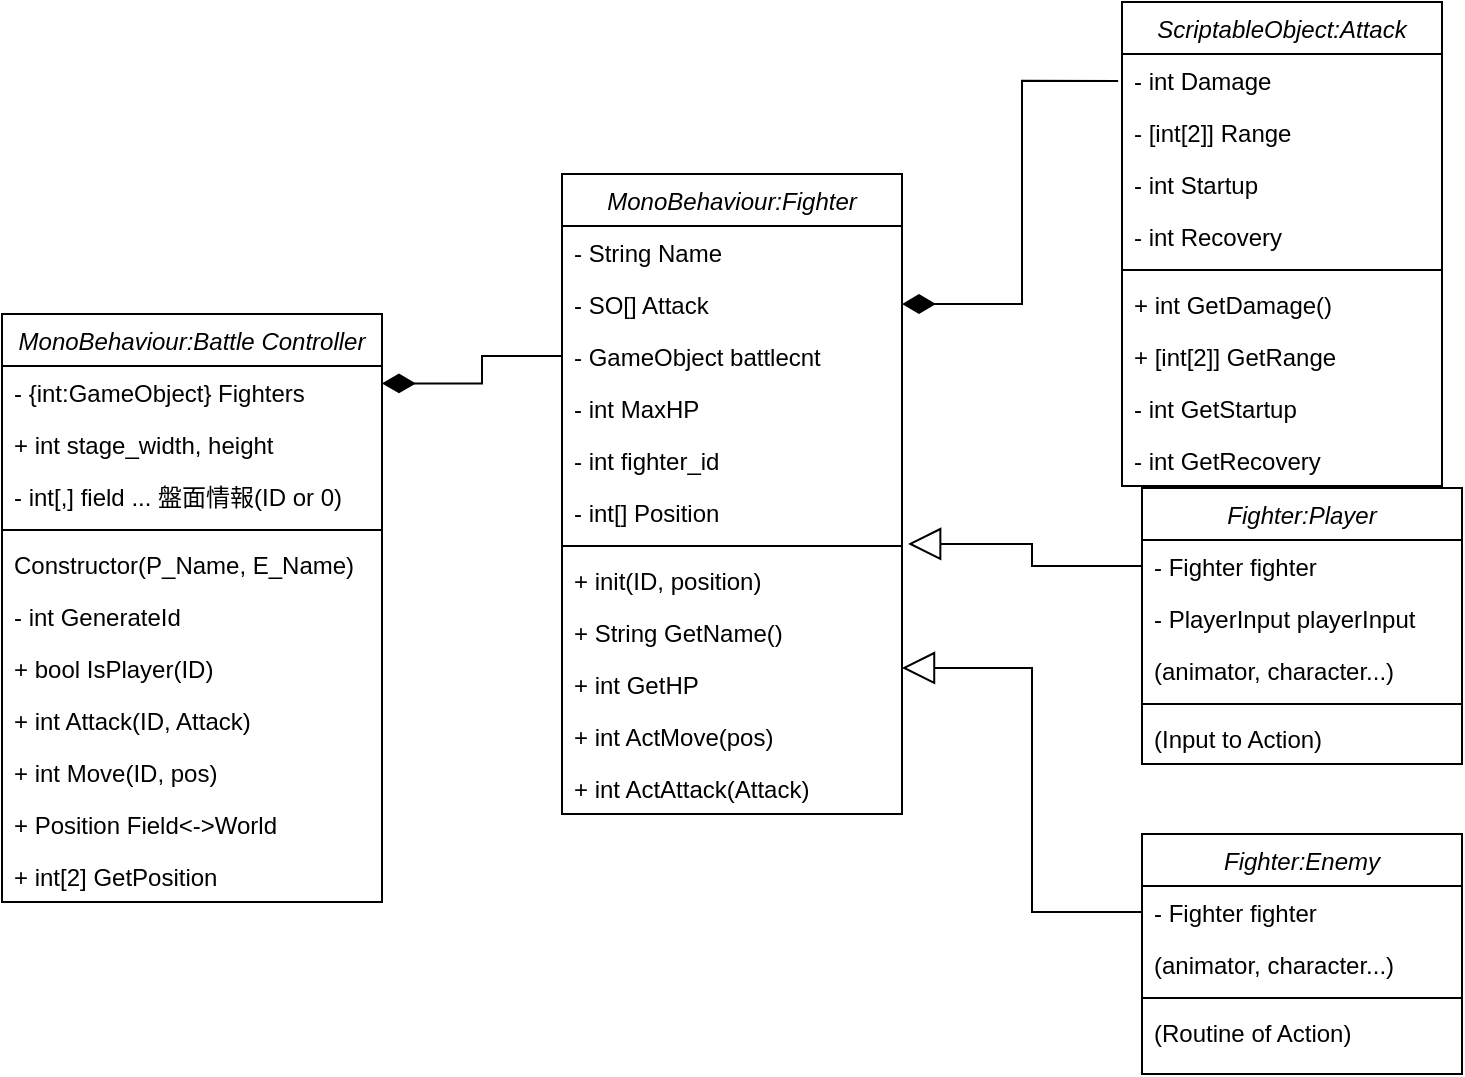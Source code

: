 <mxfile version="20.2.3" type="device"><diagram id="C5RBs43oDa-KdzZeNtuy" name="Page-1"><mxGraphModel dx="460" dy="824" grid="1" gridSize="10" guides="1" tooltips="1" connect="1" arrows="1" fold="1" page="1" pageScale="1" pageWidth="827" pageHeight="1169" math="0" shadow="0"><root><mxCell id="WIyWlLk6GJQsqaUBKTNV-0"/><mxCell id="WIyWlLk6GJQsqaUBKTNV-1" parent="WIyWlLk6GJQsqaUBKTNV-0"/><mxCell id="zkfFHV4jXpPFQw0GAbJ--0" value="MonoBehaviour:Battle Controller" style="swimlane;fontStyle=2;align=center;verticalAlign=top;childLayout=stackLayout;horizontal=1;startSize=26;horizontalStack=0;resizeParent=1;resizeLast=0;collapsible=1;marginBottom=0;rounded=0;shadow=0;strokeWidth=1;" parent="WIyWlLk6GJQsqaUBKTNV-1" vertex="1"><mxGeometry x="260" y="360" width="190" height="294" as="geometry"><mxRectangle x="230" y="140" width="160" height="26" as="alternateBounds"/></mxGeometry></mxCell><mxCell id="zkfFHV4jXpPFQw0GAbJ--1" value="- {int:GameObject} Fighters" style="text;align=left;verticalAlign=top;spacingLeft=4;spacingRight=4;overflow=hidden;rotatable=0;points=[[0,0.5],[1,0.5]];portConstraint=eastwest;" parent="zkfFHV4jXpPFQw0GAbJ--0" vertex="1"><mxGeometry y="26" width="190" height="26" as="geometry"/></mxCell><mxCell id="zkfFHV4jXpPFQw0GAbJ--2" value="+ int stage_width, height" style="text;align=left;verticalAlign=top;spacingLeft=4;spacingRight=4;overflow=hidden;rotatable=0;points=[[0,0.5],[1,0.5]];portConstraint=eastwest;rounded=0;shadow=0;html=0;" parent="zkfFHV4jXpPFQw0GAbJ--0" vertex="1"><mxGeometry y="52" width="190" height="26" as="geometry"/></mxCell><mxCell id="LBFD0od-08_grkFJYdfv-2" value="- int[,] field ... 盤面情報(ID or 0)" style="text;align=left;verticalAlign=top;spacingLeft=4;spacingRight=4;overflow=hidden;rotatable=0;points=[[0,0.5],[1,0.5]];portConstraint=eastwest;rounded=0;shadow=0;html=0;" parent="zkfFHV4jXpPFQw0GAbJ--0" vertex="1"><mxGeometry y="78" width="190" height="26" as="geometry"/></mxCell><mxCell id="zkfFHV4jXpPFQw0GAbJ--4" value="" style="line;html=1;strokeWidth=1;align=left;verticalAlign=middle;spacingTop=-1;spacingLeft=3;spacingRight=3;rotatable=0;labelPosition=right;points=[];portConstraint=eastwest;" parent="zkfFHV4jXpPFQw0GAbJ--0" vertex="1"><mxGeometry y="104" width="190" height="8" as="geometry"/></mxCell><mxCell id="zkfFHV4jXpPFQw0GAbJ--5" value="Constructor(P_Name, E_Name)" style="text;align=left;verticalAlign=top;spacingLeft=4;spacingRight=4;overflow=hidden;rotatable=0;points=[[0,0.5],[1,0.5]];portConstraint=eastwest;" parent="zkfFHV4jXpPFQw0GAbJ--0" vertex="1"><mxGeometry y="112" width="190" height="26" as="geometry"/></mxCell><mxCell id="LBFD0od-08_grkFJYdfv-3" value="- int GenerateId" style="text;align=left;verticalAlign=top;spacingLeft=4;spacingRight=4;overflow=hidden;rotatable=0;points=[[0,0.5],[1,0.5]];portConstraint=eastwest;" parent="zkfFHV4jXpPFQw0GAbJ--0" vertex="1"><mxGeometry y="138" width="190" height="26" as="geometry"/></mxCell><mxCell id="LBFD0od-08_grkFJYdfv-4" value="+ bool IsPlayer(ID)" style="text;align=left;verticalAlign=top;spacingLeft=4;spacingRight=4;overflow=hidden;rotatable=0;points=[[0,0.5],[1,0.5]];portConstraint=eastwest;" parent="zkfFHV4jXpPFQw0GAbJ--0" vertex="1"><mxGeometry y="164" width="190" height="26" as="geometry"/></mxCell><mxCell id="5D3c1ZcxEYE5AJfTV_om-10" value="+ int Attack(ID, Attack)" style="text;align=left;verticalAlign=top;spacingLeft=4;spacingRight=4;overflow=hidden;rotatable=0;points=[[0,0.5],[1,0.5]];portConstraint=eastwest;" parent="zkfFHV4jXpPFQw0GAbJ--0" vertex="1"><mxGeometry y="190" width="190" height="26" as="geometry"/></mxCell><mxCell id="5D3c1ZcxEYE5AJfTV_om-11" value="+ int Move(ID, pos)" style="text;align=left;verticalAlign=top;spacingLeft=4;spacingRight=4;overflow=hidden;rotatable=0;points=[[0,0.5],[1,0.5]];portConstraint=eastwest;" parent="zkfFHV4jXpPFQw0GAbJ--0" vertex="1"><mxGeometry y="216" width="190" height="26" as="geometry"/></mxCell><mxCell id="LBFD0od-08_grkFJYdfv-0" value="+ Position Field&lt;-&gt;World" style="text;align=left;verticalAlign=top;spacingLeft=4;spacingRight=4;overflow=hidden;rotatable=0;points=[[0,0.5],[1,0.5]];portConstraint=eastwest;rounded=0;shadow=0;html=0;" parent="zkfFHV4jXpPFQw0GAbJ--0" vertex="1"><mxGeometry y="242" width="190" height="26" as="geometry"/></mxCell><mxCell id="LBFD0od-08_grkFJYdfv-5" value="+ int[2] GetPosition" style="text;align=left;verticalAlign=top;spacingLeft=4;spacingRight=4;overflow=hidden;rotatable=0;points=[[0,0.5],[1,0.5]];portConstraint=eastwest;" parent="zkfFHV4jXpPFQw0GAbJ--0" vertex="1"><mxGeometry y="268" width="190" height="26" as="geometry"/></mxCell><mxCell id="5D3c1ZcxEYE5AJfTV_om-0" value="MonoBehaviour:Fighter" style="swimlane;fontStyle=2;align=center;verticalAlign=top;childLayout=stackLayout;horizontal=1;startSize=26;horizontalStack=0;resizeParent=1;resizeLast=0;collapsible=1;marginBottom=0;rounded=0;shadow=0;strokeWidth=1;" parent="WIyWlLk6GJQsqaUBKTNV-1" vertex="1"><mxGeometry x="540" y="290" width="170" height="320" as="geometry"><mxRectangle x="480" y="120" width="160" height="26" as="alternateBounds"/></mxGeometry></mxCell><mxCell id="5D3c1ZcxEYE5AJfTV_om-1" value="- String Name" style="text;align=left;verticalAlign=top;spacingLeft=4;spacingRight=4;overflow=hidden;rotatable=0;points=[[0,0.5],[1,0.5]];portConstraint=eastwest;" parent="5D3c1ZcxEYE5AJfTV_om-0" vertex="1"><mxGeometry y="26" width="170" height="26" as="geometry"/></mxCell><mxCell id="5D3c1ZcxEYE5AJfTV_om-2" value="- SO[] Attack" style="text;align=left;verticalAlign=top;spacingLeft=4;spacingRight=4;overflow=hidden;rotatable=0;points=[[0,0.5],[1,0.5]];portConstraint=eastwest;rounded=0;shadow=0;html=0;" parent="5D3c1ZcxEYE5AJfTV_om-0" vertex="1"><mxGeometry y="52" width="170" height="26" as="geometry"/></mxCell><mxCell id="5D3c1ZcxEYE5AJfTV_om-3" value="- GameObject battlecnt" style="text;align=left;verticalAlign=top;spacingLeft=4;spacingRight=4;overflow=hidden;rotatable=0;points=[[0,0.5],[1,0.5]];portConstraint=eastwest;rounded=0;shadow=0;html=0;" parent="5D3c1ZcxEYE5AJfTV_om-0" vertex="1"><mxGeometry y="78" width="170" height="26" as="geometry"/></mxCell><mxCell id="vp9SrBV7U7sRIl8dfqXO-21" value="- int MaxHP" style="text;align=left;verticalAlign=top;spacingLeft=4;spacingRight=4;overflow=hidden;rotatable=0;points=[[0,0.5],[1,0.5]];portConstraint=eastwest;rounded=0;shadow=0;html=0;" parent="5D3c1ZcxEYE5AJfTV_om-0" vertex="1"><mxGeometry y="104" width="170" height="26" as="geometry"/></mxCell><mxCell id="vp9SrBV7U7sRIl8dfqXO-3" value="- int fighter_id" style="text;align=left;verticalAlign=top;spacingLeft=4;spacingRight=4;overflow=hidden;rotatable=0;points=[[0,0.5],[1,0.5]];portConstraint=eastwest;rounded=0;shadow=0;html=0;" parent="5D3c1ZcxEYE5AJfTV_om-0" vertex="1"><mxGeometry y="130" width="170" height="26" as="geometry"/></mxCell><mxCell id="5D3c1ZcxEYE5AJfTV_om-8" value="- int[] Position" style="text;align=left;verticalAlign=top;spacingLeft=4;spacingRight=4;overflow=hidden;rotatable=0;points=[[0,0.5],[1,0.5]];portConstraint=eastwest;rounded=0;shadow=0;html=0;" parent="5D3c1ZcxEYE5AJfTV_om-0" vertex="1"><mxGeometry y="156" width="170" height="26" as="geometry"/></mxCell><mxCell id="5D3c1ZcxEYE5AJfTV_om-4" value="" style="line;html=1;strokeWidth=1;align=left;verticalAlign=middle;spacingTop=-1;spacingLeft=3;spacingRight=3;rotatable=0;labelPosition=right;points=[];portConstraint=eastwest;" parent="5D3c1ZcxEYE5AJfTV_om-0" vertex="1"><mxGeometry y="182" width="170" height="8" as="geometry"/></mxCell><mxCell id="5D3c1ZcxEYE5AJfTV_om-9" value="+ init(ID, position)" style="text;align=left;verticalAlign=top;spacingLeft=4;spacingRight=4;overflow=hidden;rotatable=0;points=[[0,0.5],[1,0.5]];portConstraint=eastwest;rounded=0;shadow=0;html=0;" parent="5D3c1ZcxEYE5AJfTV_om-0" vertex="1"><mxGeometry y="190" width="170" height="26" as="geometry"/></mxCell><mxCell id="5D3c1ZcxEYE5AJfTV_om-5" value="+ String GetName()" style="text;align=left;verticalAlign=top;spacingLeft=4;spacingRight=4;overflow=hidden;rotatable=0;points=[[0,0.5],[1,0.5]];portConstraint=eastwest;" parent="5D3c1ZcxEYE5AJfTV_om-0" vertex="1"><mxGeometry y="216" width="170" height="26" as="geometry"/></mxCell><mxCell id="vp9SrBV7U7sRIl8dfqXO-22" value="+ int GetHP" style="text;align=left;verticalAlign=top;spacingLeft=4;spacingRight=4;overflow=hidden;rotatable=0;points=[[0,0.5],[1,0.5]];portConstraint=eastwest;" parent="5D3c1ZcxEYE5AJfTV_om-0" vertex="1"><mxGeometry y="242" width="170" height="26" as="geometry"/></mxCell><mxCell id="vp9SrBV7U7sRIl8dfqXO-2" value="+ int ActMove(pos)" style="text;align=left;verticalAlign=top;spacingLeft=4;spacingRight=4;overflow=hidden;rotatable=0;points=[[0,0.5],[1,0.5]];portConstraint=eastwest;" parent="5D3c1ZcxEYE5AJfTV_om-0" vertex="1"><mxGeometry y="268" width="170" height="26" as="geometry"/></mxCell><mxCell id="vp9SrBV7U7sRIl8dfqXO-5" value="+ int ActAttack(Attack)" style="text;align=left;verticalAlign=top;spacingLeft=4;spacingRight=4;overflow=hidden;rotatable=0;points=[[0,0.5],[1,0.5]];portConstraint=eastwest;" parent="5D3c1ZcxEYE5AJfTV_om-0" vertex="1"><mxGeometry y="294" width="170" height="26" as="geometry"/></mxCell><mxCell id="5D3c1ZcxEYE5AJfTV_om-13" value="Fighter:Player" style="swimlane;fontStyle=2;align=center;verticalAlign=top;childLayout=stackLayout;horizontal=1;startSize=26;horizontalStack=0;resizeParent=1;resizeLast=0;collapsible=1;marginBottom=0;rounded=0;shadow=0;strokeWidth=1;" parent="WIyWlLk6GJQsqaUBKTNV-1" vertex="1"><mxGeometry x="830" y="447" width="160" height="138" as="geometry"><mxRectangle x="480" y="120" width="160" height="26" as="alternateBounds"/></mxGeometry></mxCell><mxCell id="5D3c1ZcxEYE5AJfTV_om-15" value="- Fighter fighter" style="text;align=left;verticalAlign=top;spacingLeft=4;spacingRight=4;overflow=hidden;rotatable=0;points=[[0,0.5],[1,0.5]];portConstraint=eastwest;rounded=0;shadow=0;html=0;" parent="5D3c1ZcxEYE5AJfTV_om-13" vertex="1"><mxGeometry y="26" width="160" height="26" as="geometry"/></mxCell><mxCell id="vp9SrBV7U7sRIl8dfqXO-0" value="- PlayerInput playerInput" style="text;align=left;verticalAlign=top;spacingLeft=4;spacingRight=4;overflow=hidden;rotatable=0;points=[[0,0.5],[1,0.5]];portConstraint=eastwest;rounded=0;shadow=0;html=0;" parent="5D3c1ZcxEYE5AJfTV_om-13" vertex="1"><mxGeometry y="52" width="160" height="26" as="geometry"/></mxCell><mxCell id="vp9SrBV7U7sRIl8dfqXO-4" value="(animator, character...)" style="text;align=left;verticalAlign=top;spacingLeft=4;spacingRight=4;overflow=hidden;rotatable=0;points=[[0,0.5],[1,0.5]];portConstraint=eastwest;rounded=0;shadow=0;html=0;" parent="5D3c1ZcxEYE5AJfTV_om-13" vertex="1"><mxGeometry y="78" width="160" height="26" as="geometry"/></mxCell><mxCell id="5D3c1ZcxEYE5AJfTV_om-18" value="" style="line;html=1;strokeWidth=1;align=left;verticalAlign=middle;spacingTop=-1;spacingLeft=3;spacingRight=3;rotatable=0;labelPosition=right;points=[];portConstraint=eastwest;" parent="5D3c1ZcxEYE5AJfTV_om-13" vertex="1"><mxGeometry y="104" width="160" height="8" as="geometry"/></mxCell><mxCell id="5D3c1ZcxEYE5AJfTV_om-20" value="(Input to Action)" style="text;align=left;verticalAlign=top;spacingLeft=4;spacingRight=4;overflow=hidden;rotatable=0;points=[[0,0.5],[1,0.5]];portConstraint=eastwest;" parent="5D3c1ZcxEYE5AJfTV_om-13" vertex="1"><mxGeometry y="112" width="160" height="26" as="geometry"/></mxCell><mxCell id="vp9SrBV7U7sRIl8dfqXO-6" style="edgeStyle=orthogonalEdgeStyle;rounded=0;orthogonalLoop=1;jettySize=auto;html=1;exitX=0;exitY=0.5;exitDx=0;exitDy=0;entryX=1;entryY=0.118;entryDx=0;entryDy=0;entryPerimeter=0;endArrow=diamondThin;endFill=1;strokeWidth=1;endSize=14;" parent="WIyWlLk6GJQsqaUBKTNV-1" source="5D3c1ZcxEYE5AJfTV_om-3" target="zkfFHV4jXpPFQw0GAbJ--0" edge="1"><mxGeometry relative="1" as="geometry"/></mxCell><mxCell id="vp9SrBV7U7sRIl8dfqXO-7" value="ScriptableObject:Attack" style="swimlane;fontStyle=2;align=center;verticalAlign=top;childLayout=stackLayout;horizontal=1;startSize=26;horizontalStack=0;resizeParent=1;resizeParentMax=0;resizeLast=0;collapsible=1;marginBottom=0;" parent="WIyWlLk6GJQsqaUBKTNV-1" vertex="1"><mxGeometry x="820" y="204" width="160" height="242" as="geometry"/></mxCell><mxCell id="vp9SrBV7U7sRIl8dfqXO-12" value="- int Damage" style="text;strokeColor=none;fillColor=none;align=left;verticalAlign=top;spacingLeft=4;spacingRight=4;overflow=hidden;rotatable=0;points=[[0,0.5],[1,0.5]];portConstraint=eastwest;" parent="vp9SrBV7U7sRIl8dfqXO-7" vertex="1"><mxGeometry y="26" width="160" height="26" as="geometry"/></mxCell><mxCell id="eFKExTbwsAx-4g3mwdZv-1" value="- [int[2]] Range" style="text;strokeColor=none;fillColor=none;align=left;verticalAlign=top;spacingLeft=4;spacingRight=4;overflow=hidden;rotatable=0;points=[[0,0.5],[1,0.5]];portConstraint=eastwest;" vertex="1" parent="vp9SrBV7U7sRIl8dfqXO-7"><mxGeometry y="52" width="160" height="26" as="geometry"/></mxCell><mxCell id="vp9SrBV7U7sRIl8dfqXO-8" value="- int Startup" style="text;strokeColor=none;fillColor=none;align=left;verticalAlign=top;spacingLeft=4;spacingRight=4;overflow=hidden;rotatable=0;points=[[0,0.5],[1,0.5]];portConstraint=eastwest;" parent="vp9SrBV7U7sRIl8dfqXO-7" vertex="1"><mxGeometry y="78" width="160" height="26" as="geometry"/></mxCell><mxCell id="eFKExTbwsAx-4g3mwdZv-0" value="- int Recovery" style="text;strokeColor=none;fillColor=none;align=left;verticalAlign=top;spacingLeft=4;spacingRight=4;overflow=hidden;rotatable=0;points=[[0,0.5],[1,0.5]];portConstraint=eastwest;" vertex="1" parent="vp9SrBV7U7sRIl8dfqXO-7"><mxGeometry y="104" width="160" height="26" as="geometry"/></mxCell><mxCell id="vp9SrBV7U7sRIl8dfqXO-9" value="" style="line;strokeWidth=1;fillColor=none;align=left;verticalAlign=middle;spacingTop=-1;spacingLeft=3;spacingRight=3;rotatable=0;labelPosition=right;points=[];portConstraint=eastwest;" parent="vp9SrBV7U7sRIl8dfqXO-7" vertex="1"><mxGeometry y="130" width="160" height="8" as="geometry"/></mxCell><mxCell id="vp9SrBV7U7sRIl8dfqXO-10" value="+ int GetDamage()" style="text;strokeColor=none;fillColor=none;align=left;verticalAlign=top;spacingLeft=4;spacingRight=4;overflow=hidden;rotatable=0;points=[[0,0.5],[1,0.5]];portConstraint=eastwest;" parent="vp9SrBV7U7sRIl8dfqXO-7" vertex="1"><mxGeometry y="138" width="160" height="26" as="geometry"/></mxCell><mxCell id="vp9SrBV7U7sRIl8dfqXO-13" value="+ [int[2]] GetRange" style="text;strokeColor=none;fillColor=none;align=left;verticalAlign=top;spacingLeft=4;spacingRight=4;overflow=hidden;rotatable=0;points=[[0,0.5],[1,0.5]];portConstraint=eastwest;" parent="vp9SrBV7U7sRIl8dfqXO-7" vertex="1"><mxGeometry y="164" width="160" height="26" as="geometry"/></mxCell><mxCell id="eFKExTbwsAx-4g3mwdZv-2" value="- int GetStartup" style="text;strokeColor=none;fillColor=none;align=left;verticalAlign=top;spacingLeft=4;spacingRight=4;overflow=hidden;rotatable=0;points=[[0,0.5],[1,0.5]];portConstraint=eastwest;" vertex="1" parent="vp9SrBV7U7sRIl8dfqXO-7"><mxGeometry y="190" width="160" height="26" as="geometry"/></mxCell><mxCell id="eFKExTbwsAx-4g3mwdZv-3" value="- int GetRecovery" style="text;strokeColor=none;fillColor=none;align=left;verticalAlign=top;spacingLeft=4;spacingRight=4;overflow=hidden;rotatable=0;points=[[0,0.5],[1,0.5]];portConstraint=eastwest;" vertex="1" parent="vp9SrBV7U7sRIl8dfqXO-7"><mxGeometry y="216" width="160" height="26" as="geometry"/></mxCell><mxCell id="vp9SrBV7U7sRIl8dfqXO-11" style="edgeStyle=orthogonalEdgeStyle;rounded=0;orthogonalLoop=1;jettySize=auto;html=1;exitX=-0.012;exitY=0.163;exitDx=0;exitDy=0;entryX=1;entryY=0.5;entryDx=0;entryDy=0;endArrow=diamondThin;endFill=1;strokeWidth=1;endSize=14;exitPerimeter=0;" parent="WIyWlLk6GJQsqaUBKTNV-1" source="vp9SrBV7U7sRIl8dfqXO-7" target="5D3c1ZcxEYE5AJfTV_om-2" edge="1"><mxGeometry relative="1" as="geometry"><mxPoint x="550" y="391" as="sourcePoint"/><mxPoint x="460" y="390.06" as="targetPoint"/></mxGeometry></mxCell><mxCell id="vp9SrBV7U7sRIl8dfqXO-14" style="edgeStyle=orthogonalEdgeStyle;rounded=0;orthogonalLoop=1;jettySize=auto;html=1;exitX=0;exitY=0.5;exitDx=0;exitDy=0;entryX=1.018;entryY=1.115;entryDx=0;entryDy=0;entryPerimeter=0;endArrow=block;endFill=0;endSize=14;strokeWidth=1;" parent="WIyWlLk6GJQsqaUBKTNV-1" source="5D3c1ZcxEYE5AJfTV_om-15" target="5D3c1ZcxEYE5AJfTV_om-8" edge="1"><mxGeometry relative="1" as="geometry"/></mxCell><mxCell id="vp9SrBV7U7sRIl8dfqXO-23" style="edgeStyle=orthogonalEdgeStyle;rounded=0;orthogonalLoop=1;jettySize=auto;html=1;entryX=1;entryY=0.192;entryDx=0;entryDy=0;entryPerimeter=0;endArrow=block;endFill=0;endSize=14;strokeWidth=1;exitX=0;exitY=0.5;exitDx=0;exitDy=0;" parent="WIyWlLk6GJQsqaUBKTNV-1" source="vp9SrBV7U7sRIl8dfqXO-16" target="vp9SrBV7U7sRIl8dfqXO-22" edge="1"><mxGeometry relative="1" as="geometry"/></mxCell><mxCell id="vp9SrBV7U7sRIl8dfqXO-15" value="Fighter:Enemy" style="swimlane;fontStyle=2;align=center;verticalAlign=top;childLayout=stackLayout;horizontal=1;startSize=26;horizontalStack=0;resizeParent=1;resizeLast=0;collapsible=1;marginBottom=0;rounded=0;shadow=0;strokeWidth=1;" parent="WIyWlLk6GJQsqaUBKTNV-1" vertex="1"><mxGeometry x="830" y="620" width="160" height="120" as="geometry"><mxRectangle x="480" y="120" width="160" height="26" as="alternateBounds"/></mxGeometry></mxCell><mxCell id="vp9SrBV7U7sRIl8dfqXO-16" value="- Fighter fighter" style="text;align=left;verticalAlign=top;spacingLeft=4;spacingRight=4;overflow=hidden;rotatable=0;points=[[0,0.5],[1,0.5]];portConstraint=eastwest;rounded=0;shadow=0;html=0;" parent="vp9SrBV7U7sRIl8dfqXO-15" vertex="1"><mxGeometry y="26" width="160" height="26" as="geometry"/></mxCell><mxCell id="vp9SrBV7U7sRIl8dfqXO-18" value="(animator, character...)" style="text;align=left;verticalAlign=top;spacingLeft=4;spacingRight=4;overflow=hidden;rotatable=0;points=[[0,0.5],[1,0.5]];portConstraint=eastwest;rounded=0;shadow=0;html=0;" parent="vp9SrBV7U7sRIl8dfqXO-15" vertex="1"><mxGeometry y="52" width="160" height="26" as="geometry"/></mxCell><mxCell id="vp9SrBV7U7sRIl8dfqXO-19" value="" style="line;html=1;strokeWidth=1;align=left;verticalAlign=middle;spacingTop=-1;spacingLeft=3;spacingRight=3;rotatable=0;labelPosition=right;points=[];portConstraint=eastwest;" parent="vp9SrBV7U7sRIl8dfqXO-15" vertex="1"><mxGeometry y="78" width="160" height="8" as="geometry"/></mxCell><mxCell id="vp9SrBV7U7sRIl8dfqXO-20" value="(Routine of Action)" style="text;align=left;verticalAlign=top;spacingLeft=4;spacingRight=4;overflow=hidden;rotatable=0;points=[[0,0.5],[1,0.5]];portConstraint=eastwest;" parent="vp9SrBV7U7sRIl8dfqXO-15" vertex="1"><mxGeometry y="86" width="160" height="26" as="geometry"/></mxCell></root></mxGraphModel></diagram></mxfile>